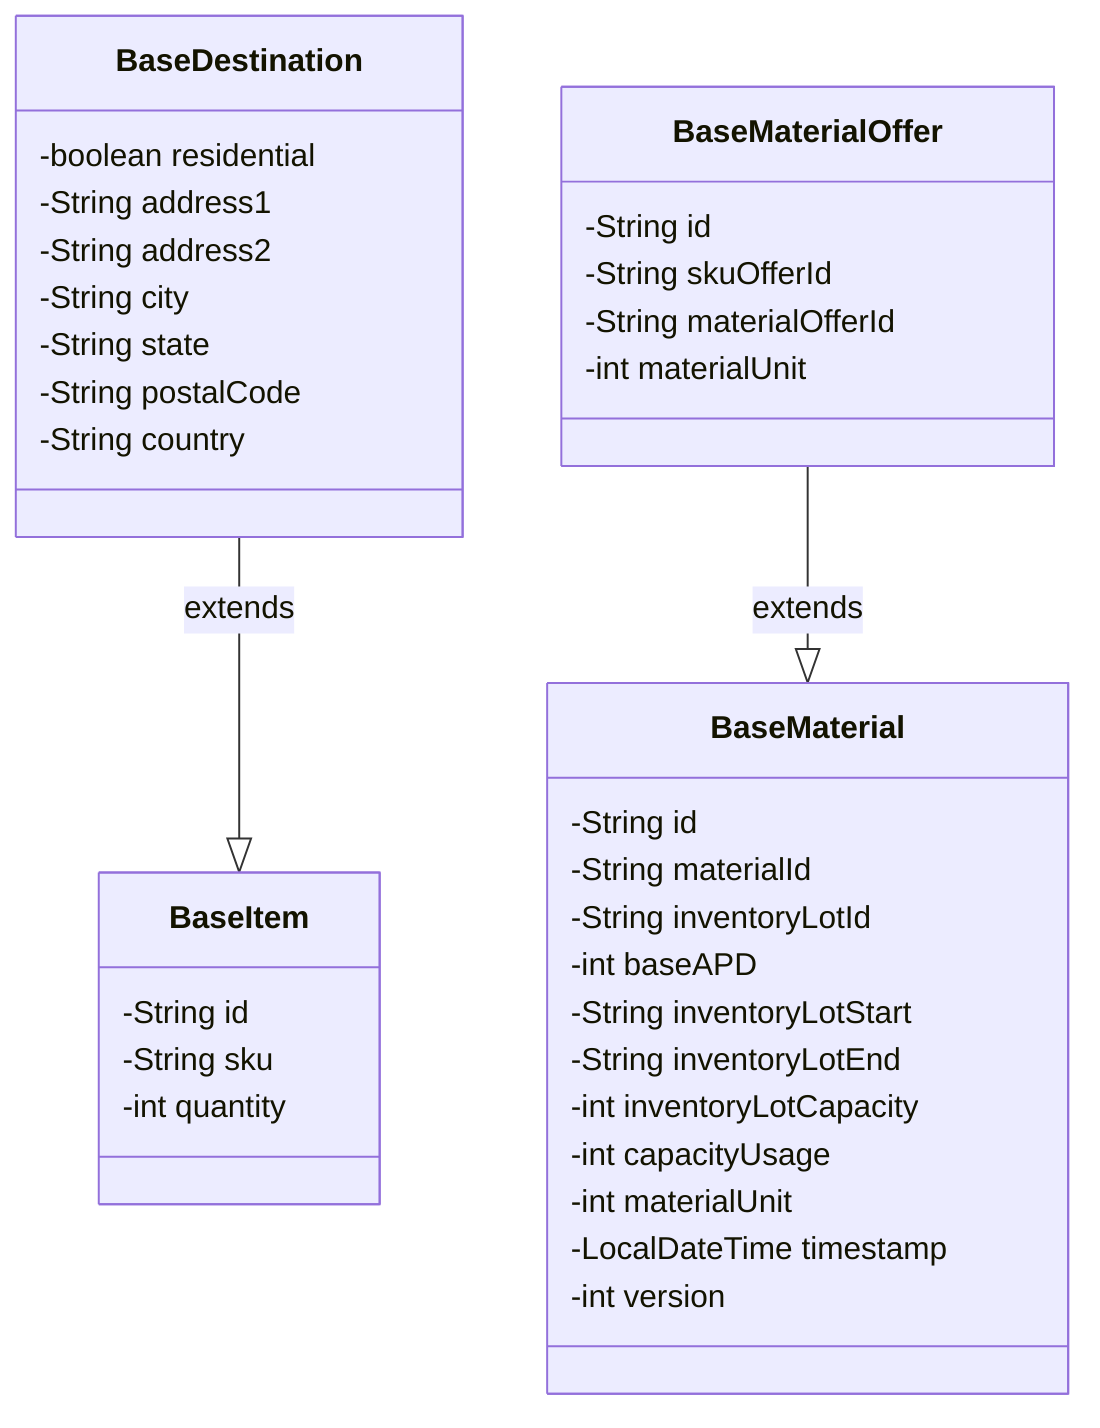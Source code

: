classDiagram
    class BaseDestination{
        -boolean residential
        -String address1
        -String address2
        -String city
        -String state
        -String postalCode
        -String country
    }

    class BaseItem{
        -String id
        -String sku
        -int quantity
    }

    class BaseMaterial{
        -String id
        -String materialId
        -String inventoryLotId
        -int baseAPD
        -String inventoryLotStart
        -String inventoryLotEnd
        -int inventoryLotCapacity
        -int capacityUsage
        -int materialUnit
        -LocalDateTime timestamp
        -int version
    }

    class BaseMaterialOffer{
        -String id
        -String skuOfferId
        -String materialOfferId
        -int materialUnit
    }

    BaseDestination --|> BaseItem : extends
    BaseMaterialOffer --|> BaseMaterial : extends

Errors